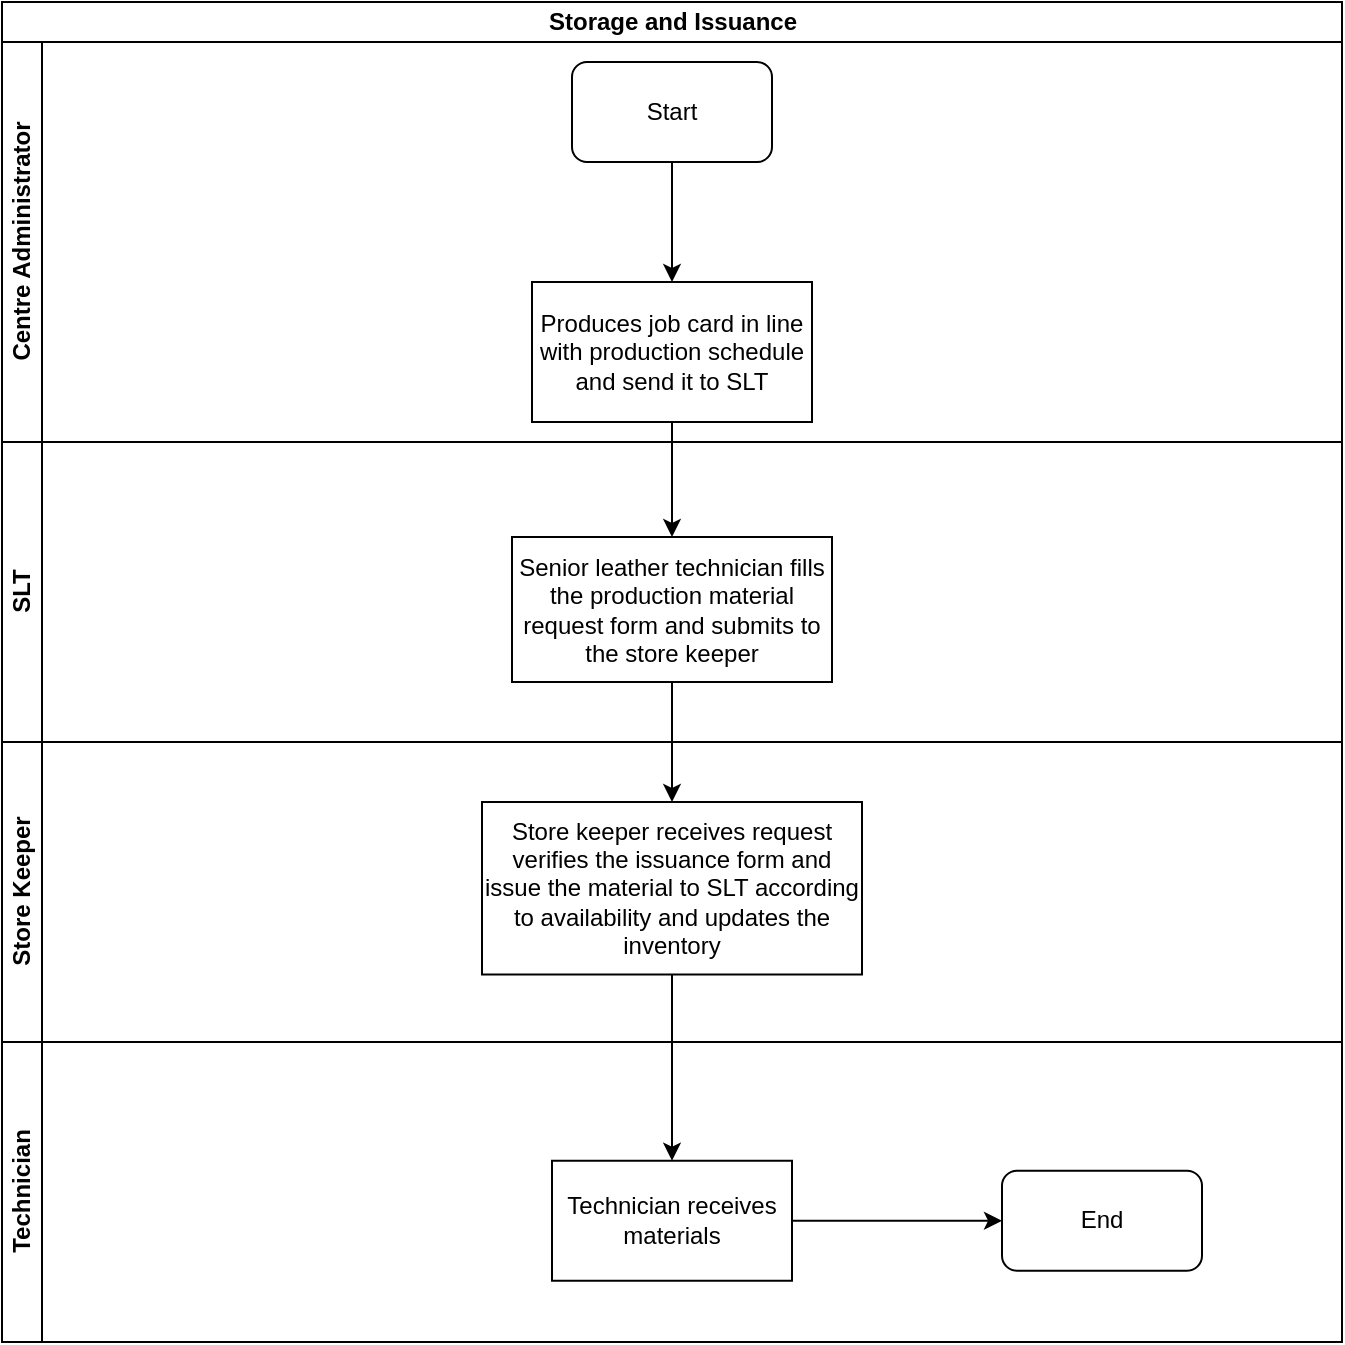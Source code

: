 <mxfile version="13.10.6" type="github">
  <diagram id="t4WjZeM2-GUBWeaEdBS7" name="Page-1">
    <mxGraphModel dx="1038" dy="547" grid="1" gridSize="10" guides="1" tooltips="1" connect="1" arrows="1" fold="1" page="1" pageScale="1" pageWidth="1169" pageHeight="827" math="0" shadow="0">
      <root>
        <mxCell id="0" />
        <mxCell id="1" parent="0" />
        <mxCell id="xgxU6Ofg0BOZaNesFyZN-1" value="Storage and Issuance" style="swimlane;html=1;childLayout=stackLayout;resizeParent=1;resizeParentMax=0;horizontal=1;startSize=20;horizontalStack=0;" vertex="1" parent="1">
          <mxGeometry x="210" y="30" width="670" height="670" as="geometry" />
        </mxCell>
        <mxCell id="xgxU6Ofg0BOZaNesFyZN-11" value="" style="edgeStyle=orthogonalEdgeStyle;rounded=0;orthogonalLoop=1;jettySize=auto;html=1;" edge="1" parent="xgxU6Ofg0BOZaNesFyZN-1" source="xgxU6Ofg0BOZaNesFyZN-9" target="xgxU6Ofg0BOZaNesFyZN-10">
          <mxGeometry relative="1" as="geometry" />
        </mxCell>
        <mxCell id="xgxU6Ofg0BOZaNesFyZN-2" value="Centre Administrator" style="swimlane;html=1;startSize=20;horizontal=0;" vertex="1" parent="xgxU6Ofg0BOZaNesFyZN-1">
          <mxGeometry y="20" width="670" height="200" as="geometry" />
        </mxCell>
        <mxCell id="xgxU6Ofg0BOZaNesFyZN-6" value="Start" style="rounded=1;whiteSpace=wrap;html=1;" vertex="1" parent="xgxU6Ofg0BOZaNesFyZN-2">
          <mxGeometry x="285" y="10" width="100" height="50" as="geometry" />
        </mxCell>
        <mxCell id="xgxU6Ofg0BOZaNesFyZN-9" value="Produces job card in line with production schedule and send it to SLT" style="rounded=0;whiteSpace=wrap;html=1;" vertex="1" parent="xgxU6Ofg0BOZaNesFyZN-2">
          <mxGeometry x="265" y="120" width="140" height="70" as="geometry" />
        </mxCell>
        <mxCell id="xgxU6Ofg0BOZaNesFyZN-8" value="" style="edgeStyle=orthogonalEdgeStyle;rounded=0;orthogonalLoop=1;jettySize=auto;html=1;entryX=0.5;entryY=0;entryDx=0;entryDy=0;" edge="1" parent="xgxU6Ofg0BOZaNesFyZN-2" source="xgxU6Ofg0BOZaNesFyZN-6" target="xgxU6Ofg0BOZaNesFyZN-9">
          <mxGeometry relative="1" as="geometry">
            <mxPoint x="335" y="135" as="targetPoint" />
          </mxGeometry>
        </mxCell>
        <mxCell id="xgxU6Ofg0BOZaNesFyZN-3" value="SLT" style="swimlane;html=1;startSize=20;horizontal=0;" vertex="1" parent="xgxU6Ofg0BOZaNesFyZN-1">
          <mxGeometry y="220" width="670" height="150" as="geometry" />
        </mxCell>
        <mxCell id="xgxU6Ofg0BOZaNesFyZN-10" value="Senior leather technician fills the production material request form and submits to the store keeper" style="whiteSpace=wrap;html=1;rounded=0;" vertex="1" parent="xgxU6Ofg0BOZaNesFyZN-3">
          <mxGeometry x="255" y="47.5" width="160" height="72.5" as="geometry" />
        </mxCell>
        <mxCell id="xgxU6Ofg0BOZaNesFyZN-4" value="Store Keeper" style="swimlane;html=1;startSize=20;horizontal=0;" vertex="1" parent="xgxU6Ofg0BOZaNesFyZN-1">
          <mxGeometry y="370" width="670" height="150" as="geometry" />
        </mxCell>
        <mxCell id="xgxU6Ofg0BOZaNesFyZN-12" value="Store keeper receives request verifies the issuance form and issue the material to SLT according to availability and updates the inventory" style="whiteSpace=wrap;html=1;rounded=0;" vertex="1" parent="xgxU6Ofg0BOZaNesFyZN-4">
          <mxGeometry x="240" y="30" width="190" height="86.25" as="geometry" />
        </mxCell>
        <mxCell id="xgxU6Ofg0BOZaNesFyZN-5" value="Technician" style="swimlane;html=1;startSize=20;horizontal=0;" vertex="1" parent="xgxU6Ofg0BOZaNesFyZN-1">
          <mxGeometry y="520" width="670" height="150" as="geometry" />
        </mxCell>
        <mxCell id="xgxU6Ofg0BOZaNesFyZN-14" value="Technician receives materials" style="whiteSpace=wrap;html=1;rounded=0;" vertex="1" parent="xgxU6Ofg0BOZaNesFyZN-5">
          <mxGeometry x="275" y="59.375" width="120" height="60" as="geometry" />
        </mxCell>
        <mxCell id="xgxU6Ofg0BOZaNesFyZN-18" value="End" style="rounded=1;whiteSpace=wrap;html=1;" vertex="1" parent="xgxU6Ofg0BOZaNesFyZN-5">
          <mxGeometry x="500" y="64.38" width="100" height="50" as="geometry" />
        </mxCell>
        <mxCell id="xgxU6Ofg0BOZaNesFyZN-17" value="" style="edgeStyle=orthogonalEdgeStyle;rounded=0;orthogonalLoop=1;jettySize=auto;html=1;entryX=0;entryY=0.5;entryDx=0;entryDy=0;" edge="1" parent="xgxU6Ofg0BOZaNesFyZN-5" source="xgxU6Ofg0BOZaNesFyZN-14" target="xgxU6Ofg0BOZaNesFyZN-18">
          <mxGeometry relative="1" as="geometry">
            <mxPoint x="495" y="89.375" as="targetPoint" />
          </mxGeometry>
        </mxCell>
        <mxCell id="xgxU6Ofg0BOZaNesFyZN-13" value="" style="edgeStyle=orthogonalEdgeStyle;rounded=0;orthogonalLoop=1;jettySize=auto;html=1;" edge="1" parent="xgxU6Ofg0BOZaNesFyZN-1" source="xgxU6Ofg0BOZaNesFyZN-10" target="xgxU6Ofg0BOZaNesFyZN-12">
          <mxGeometry relative="1" as="geometry" />
        </mxCell>
        <mxCell id="xgxU6Ofg0BOZaNesFyZN-15" value="" style="edgeStyle=orthogonalEdgeStyle;rounded=0;orthogonalLoop=1;jettySize=auto;html=1;" edge="1" parent="xgxU6Ofg0BOZaNesFyZN-1" source="xgxU6Ofg0BOZaNesFyZN-12" target="xgxU6Ofg0BOZaNesFyZN-14">
          <mxGeometry relative="1" as="geometry" />
        </mxCell>
      </root>
    </mxGraphModel>
  </diagram>
</mxfile>
